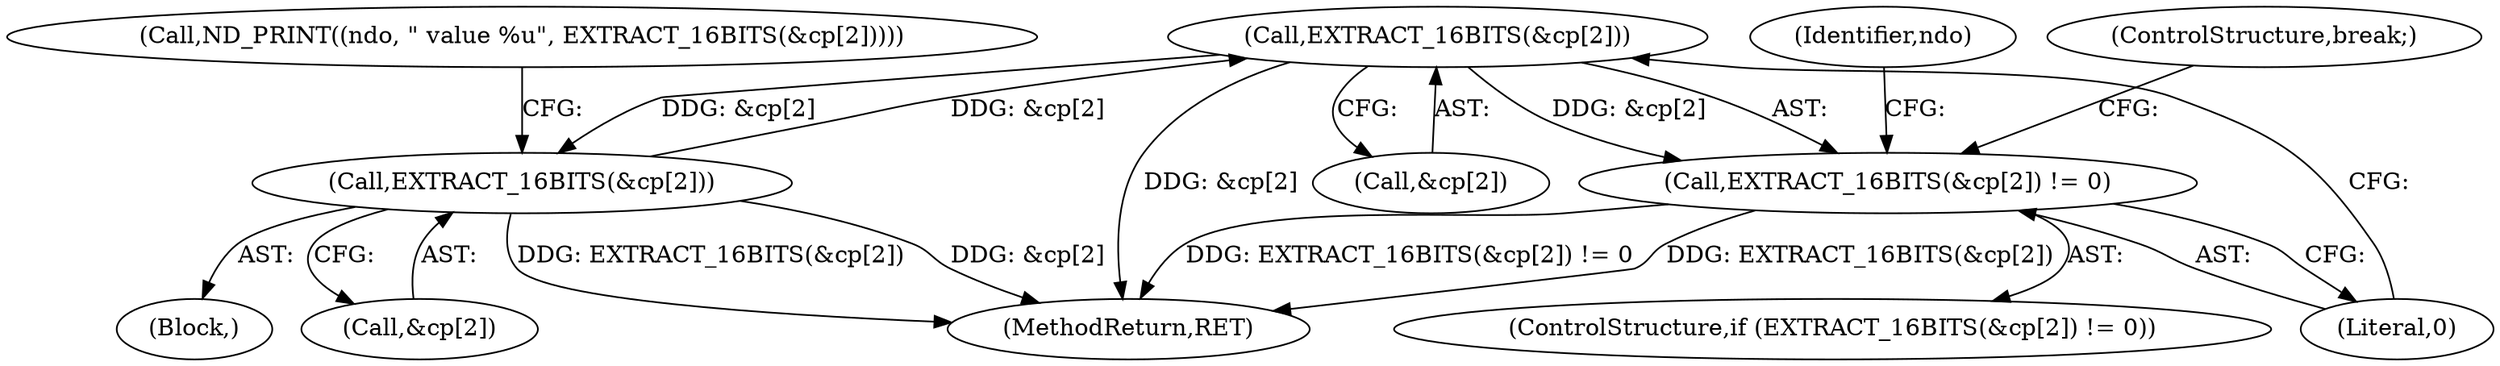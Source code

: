 digraph "0_tcpdump_eee0b04bcfdae319c242b0b8fc3d07029ee65b8c@pointer" {
"1000243" [label="(Call,EXTRACT_16BITS(&cp[2]))"];
"1000254" [label="(Call,EXTRACT_16BITS(&cp[2]))"];
"1000243" [label="(Call,EXTRACT_16BITS(&cp[2]))"];
"1000242" [label="(Call,EXTRACT_16BITS(&cp[2]) != 0)"];
"1000272" [label="(MethodReturn,RET)"];
"1000249" [label="(Call,ND_PRINT((ndo, \" value %u\", EXTRACT_16BITS(&cp[2]))))"];
"1000242" [label="(Call,EXTRACT_16BITS(&cp[2]) != 0)"];
"1000248" [label="(Literal,0)"];
"1000241" [label="(ControlStructure,if (EXTRACT_16BITS(&cp[2]) != 0))"];
"1000243" [label="(Call,EXTRACT_16BITS(&cp[2]))"];
"1000251" [label="(Identifier,ndo)"];
"1000255" [label="(Call,&cp[2])"];
"1000259" [label="(ControlStructure,break;)"];
"1000244" [label="(Call,&cp[2])"];
"1000252" [label="(Block,)"];
"1000254" [label="(Call,EXTRACT_16BITS(&cp[2]))"];
"1000243" -> "1000242"  [label="AST: "];
"1000243" -> "1000244"  [label="CFG: "];
"1000244" -> "1000243"  [label="AST: "];
"1000248" -> "1000243"  [label="CFG: "];
"1000243" -> "1000272"  [label="DDG: &cp[2]"];
"1000243" -> "1000242"  [label="DDG: &cp[2]"];
"1000254" -> "1000243"  [label="DDG: &cp[2]"];
"1000243" -> "1000254"  [label="DDG: &cp[2]"];
"1000254" -> "1000252"  [label="AST: "];
"1000254" -> "1000255"  [label="CFG: "];
"1000255" -> "1000254"  [label="AST: "];
"1000249" -> "1000254"  [label="CFG: "];
"1000254" -> "1000272"  [label="DDG: &cp[2]"];
"1000254" -> "1000272"  [label="DDG: EXTRACT_16BITS(&cp[2])"];
"1000242" -> "1000241"  [label="AST: "];
"1000242" -> "1000248"  [label="CFG: "];
"1000248" -> "1000242"  [label="AST: "];
"1000251" -> "1000242"  [label="CFG: "];
"1000259" -> "1000242"  [label="CFG: "];
"1000242" -> "1000272"  [label="DDG: EXTRACT_16BITS(&cp[2]) != 0"];
"1000242" -> "1000272"  [label="DDG: EXTRACT_16BITS(&cp[2])"];
}
